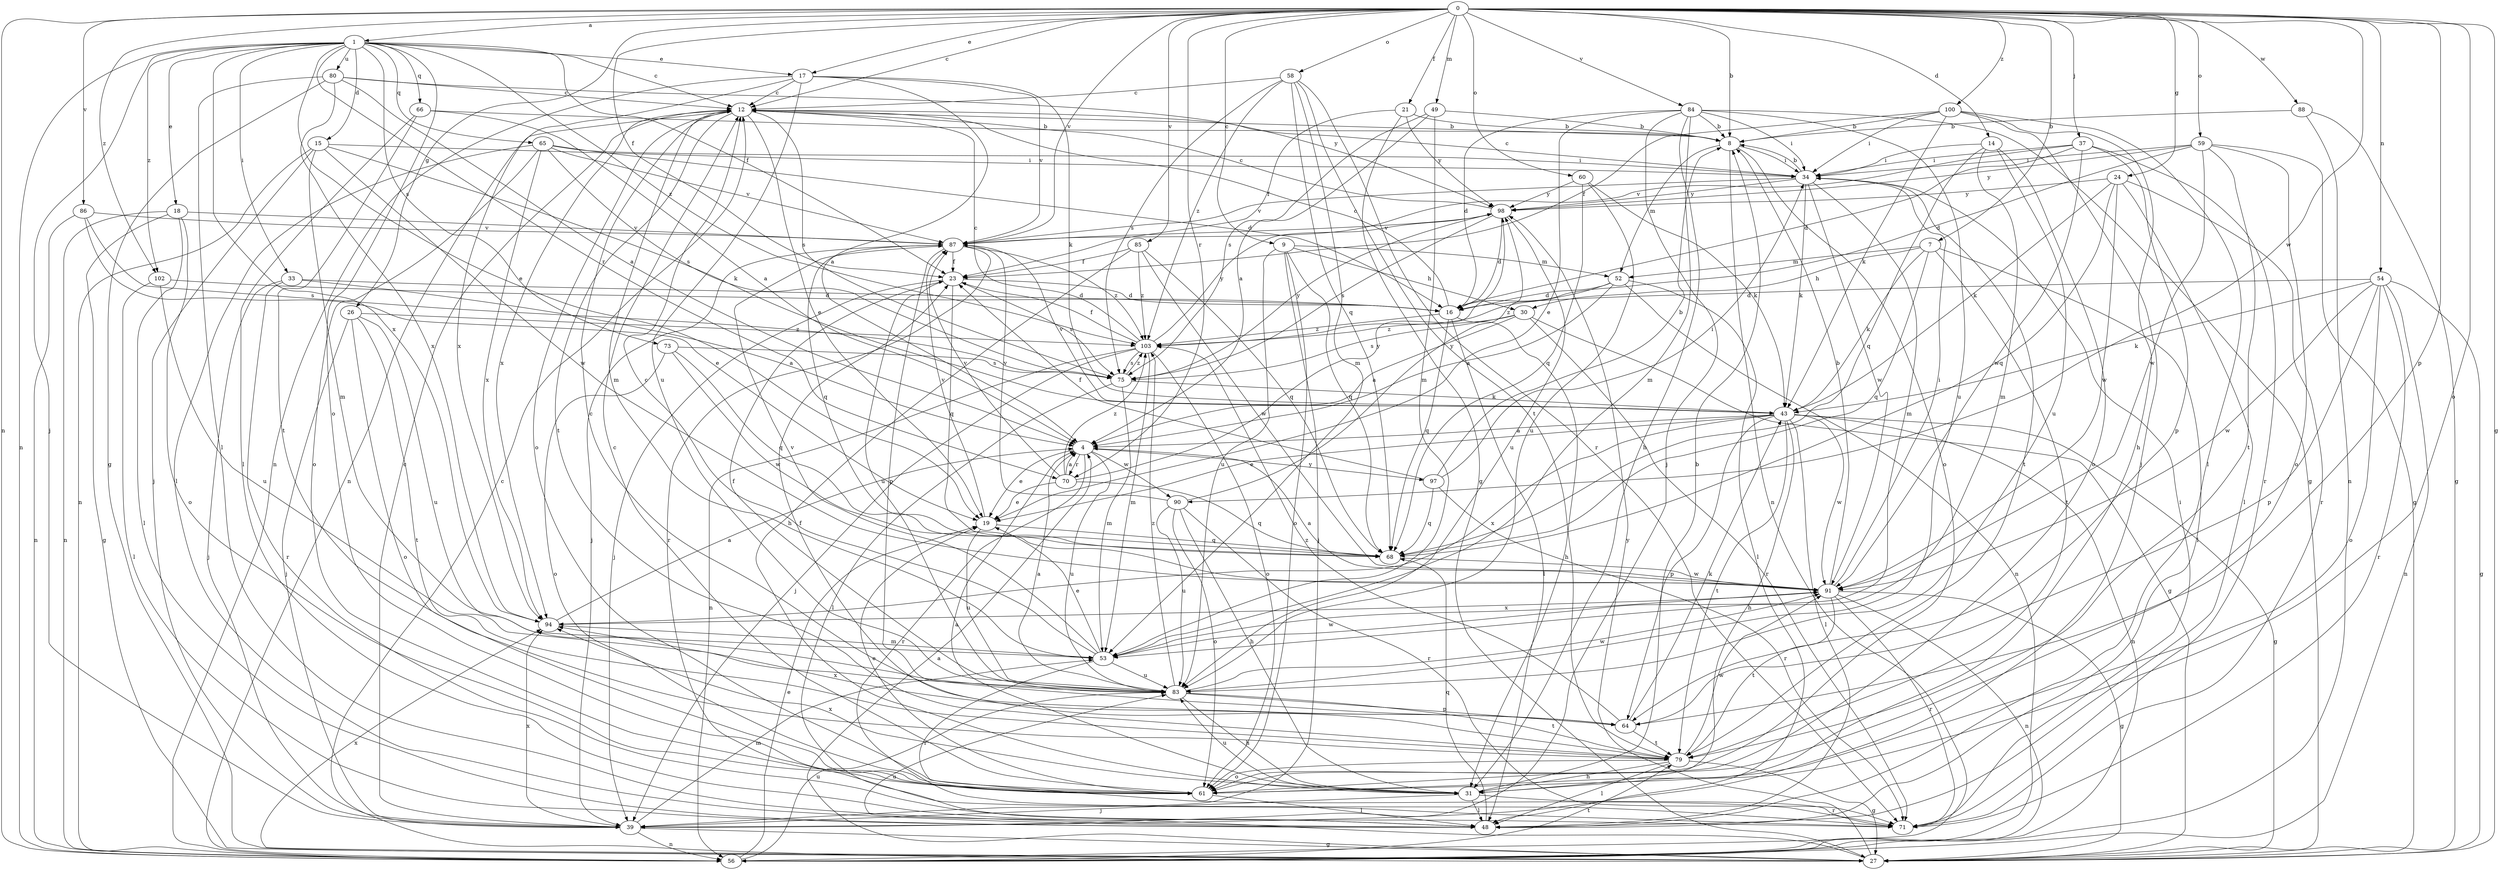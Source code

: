 strict digraph  {
0;
1;
4;
7;
8;
9;
12;
14;
15;
16;
17;
18;
19;
21;
23;
24;
26;
27;
30;
31;
33;
34;
37;
39;
43;
48;
49;
52;
53;
54;
56;
58;
59;
60;
61;
64;
65;
66;
68;
70;
71;
73;
75;
79;
80;
83;
84;
85;
86;
87;
88;
90;
91;
94;
97;
98;
100;
102;
103;
0 -> 1  [label=a];
0 -> 7  [label=b];
0 -> 8  [label=b];
0 -> 9  [label=c];
0 -> 12  [label=c];
0 -> 14  [label=d];
0 -> 17  [label=e];
0 -> 21  [label=f];
0 -> 23  [label=f];
0 -> 24  [label=g];
0 -> 26  [label=g];
0 -> 27  [label=g];
0 -> 37  [label=j];
0 -> 49  [label=m];
0 -> 54  [label=n];
0 -> 56  [label=n];
0 -> 58  [label=o];
0 -> 59  [label=o];
0 -> 60  [label=o];
0 -> 61  [label=o];
0 -> 64  [label=p];
0 -> 70  [label=r];
0 -> 84  [label=v];
0 -> 85  [label=v];
0 -> 86  [label=v];
0 -> 87  [label=v];
0 -> 88  [label=w];
0 -> 90  [label=w];
0 -> 100  [label=z];
0 -> 102  [label=z];
1 -> 12  [label=c];
1 -> 15  [label=d];
1 -> 17  [label=e];
1 -> 18  [label=e];
1 -> 19  [label=e];
1 -> 23  [label=f];
1 -> 33  [label=i];
1 -> 39  [label=j];
1 -> 56  [label=n];
1 -> 61  [label=o];
1 -> 65  [label=q];
1 -> 66  [label=q];
1 -> 70  [label=r];
1 -> 73  [label=s];
1 -> 80  [label=u];
1 -> 94  [label=x];
1 -> 102  [label=z];
1 -> 103  [label=z];
4 -> 19  [label=e];
4 -> 70  [label=r];
4 -> 71  [label=r];
4 -> 83  [label=u];
4 -> 90  [label=w];
4 -> 97  [label=y];
7 -> 30  [label=h];
7 -> 43  [label=k];
7 -> 48  [label=l];
7 -> 52  [label=m];
7 -> 68  [label=q];
7 -> 79  [label=t];
8 -> 34  [label=i];
8 -> 52  [label=m];
8 -> 56  [label=n];
8 -> 61  [label=o];
9 -> 30  [label=h];
9 -> 39  [label=j];
9 -> 52  [label=m];
9 -> 61  [label=o];
9 -> 68  [label=q];
9 -> 83  [label=u];
12 -> 8  [label=b];
12 -> 19  [label=e];
12 -> 53  [label=m];
12 -> 56  [label=n];
12 -> 61  [label=o];
12 -> 75  [label=s];
12 -> 79  [label=t];
12 -> 94  [label=x];
14 -> 34  [label=i];
14 -> 53  [label=m];
14 -> 61  [label=o];
14 -> 68  [label=q];
14 -> 83  [label=u];
15 -> 34  [label=i];
15 -> 39  [label=j];
15 -> 43  [label=k];
15 -> 53  [label=m];
15 -> 56  [label=n];
15 -> 91  [label=w];
16 -> 12  [label=c];
16 -> 31  [label=h];
16 -> 48  [label=l];
16 -> 68  [label=q];
16 -> 103  [label=z];
17 -> 4  [label=a];
17 -> 12  [label=c];
17 -> 43  [label=k];
17 -> 56  [label=n];
17 -> 83  [label=u];
17 -> 87  [label=v];
17 -> 94  [label=x];
18 -> 27  [label=g];
18 -> 48  [label=l];
18 -> 56  [label=n];
18 -> 61  [label=o];
18 -> 87  [label=v];
19 -> 68  [label=q];
19 -> 83  [label=u];
19 -> 87  [label=v];
21 -> 8  [label=b];
21 -> 23  [label=f];
21 -> 27  [label=g];
21 -> 98  [label=y];
23 -> 16  [label=d];
23 -> 39  [label=j];
23 -> 68  [label=q];
23 -> 75  [label=s];
23 -> 83  [label=u];
24 -> 43  [label=k];
24 -> 48  [label=l];
24 -> 68  [label=q];
24 -> 71  [label=r];
24 -> 91  [label=w];
24 -> 98  [label=y];
26 -> 39  [label=j];
26 -> 61  [label=o];
26 -> 79  [label=t];
26 -> 83  [label=u];
26 -> 103  [label=z];
27 -> 4  [label=a];
27 -> 12  [label=c];
27 -> 83  [label=u];
27 -> 94  [label=x];
27 -> 98  [label=y];
30 -> 4  [label=a];
30 -> 27  [label=g];
30 -> 71  [label=r];
30 -> 75  [label=s];
30 -> 103  [label=z];
31 -> 4  [label=a];
31 -> 8  [label=b];
31 -> 39  [label=j];
31 -> 48  [label=l];
31 -> 71  [label=r];
31 -> 83  [label=u];
31 -> 94  [label=x];
33 -> 4  [label=a];
33 -> 16  [label=d];
33 -> 39  [label=j];
33 -> 71  [label=r];
34 -> 8  [label=b];
34 -> 12  [label=c];
34 -> 43  [label=k];
34 -> 53  [label=m];
34 -> 79  [label=t];
34 -> 87  [label=v];
34 -> 91  [label=w];
34 -> 98  [label=y];
37 -> 16  [label=d];
37 -> 34  [label=i];
37 -> 64  [label=p];
37 -> 71  [label=r];
37 -> 87  [label=v];
37 -> 91  [label=w];
39 -> 12  [label=c];
39 -> 27  [label=g];
39 -> 53  [label=m];
39 -> 56  [label=n];
39 -> 94  [label=x];
43 -> 4  [label=a];
43 -> 19  [label=e];
43 -> 27  [label=g];
43 -> 31  [label=h];
43 -> 48  [label=l];
43 -> 56  [label=n];
43 -> 64  [label=p];
43 -> 79  [label=t];
43 -> 87  [label=v];
43 -> 91  [label=w];
43 -> 94  [label=x];
48 -> 68  [label=q];
49 -> 4  [label=a];
49 -> 8  [label=b];
49 -> 53  [label=m];
49 -> 75  [label=s];
52 -> 4  [label=a];
52 -> 16  [label=d];
52 -> 48  [label=l];
52 -> 56  [label=n];
52 -> 103  [label=z];
53 -> 12  [label=c];
53 -> 19  [label=e];
53 -> 71  [label=r];
53 -> 83  [label=u];
53 -> 87  [label=v];
53 -> 91  [label=w];
54 -> 16  [label=d];
54 -> 27  [label=g];
54 -> 43  [label=k];
54 -> 56  [label=n];
54 -> 61  [label=o];
54 -> 64  [label=p];
54 -> 71  [label=r];
54 -> 91  [label=w];
56 -> 19  [label=e];
56 -> 79  [label=t];
56 -> 83  [label=u];
58 -> 12  [label=c];
58 -> 53  [label=m];
58 -> 68  [label=q];
58 -> 71  [label=r];
58 -> 75  [label=s];
58 -> 79  [label=t];
58 -> 103  [label=z];
59 -> 16  [label=d];
59 -> 27  [label=g];
59 -> 34  [label=i];
59 -> 61  [label=o];
59 -> 79  [label=t];
59 -> 91  [label=w];
59 -> 98  [label=y];
60 -> 43  [label=k];
60 -> 68  [label=q];
60 -> 83  [label=u];
60 -> 98  [label=y];
61 -> 12  [label=c];
61 -> 19  [label=e];
61 -> 48  [label=l];
64 -> 12  [label=c];
64 -> 43  [label=k];
64 -> 79  [label=t];
64 -> 94  [label=x];
64 -> 103  [label=z];
65 -> 16  [label=d];
65 -> 34  [label=i];
65 -> 48  [label=l];
65 -> 61  [label=o];
65 -> 75  [label=s];
65 -> 87  [label=v];
65 -> 94  [label=x];
66 -> 4  [label=a];
66 -> 8  [label=b];
66 -> 48  [label=l];
66 -> 79  [label=t];
68 -> 91  [label=w];
70 -> 4  [label=a];
70 -> 19  [label=e];
70 -> 68  [label=q];
70 -> 87  [label=v];
70 -> 98  [label=y];
70 -> 103  [label=z];
71 -> 34  [label=i];
73 -> 61  [label=o];
73 -> 68  [label=q];
73 -> 75  [label=s];
73 -> 91  [label=w];
75 -> 43  [label=k];
75 -> 48  [label=l];
75 -> 53  [label=m];
75 -> 98  [label=y];
75 -> 103  [label=z];
79 -> 23  [label=f];
79 -> 27  [label=g];
79 -> 31  [label=h];
79 -> 48  [label=l];
79 -> 61  [label=o];
79 -> 91  [label=w];
80 -> 4  [label=a];
80 -> 12  [label=c];
80 -> 27  [label=g];
80 -> 48  [label=l];
80 -> 94  [label=x];
80 -> 98  [label=y];
83 -> 4  [label=a];
83 -> 23  [label=f];
83 -> 31  [label=h];
83 -> 64  [label=p];
83 -> 79  [label=t];
83 -> 91  [label=w];
83 -> 103  [label=z];
84 -> 8  [label=b];
84 -> 16  [label=d];
84 -> 19  [label=e];
84 -> 27  [label=g];
84 -> 31  [label=h];
84 -> 34  [label=i];
84 -> 39  [label=j];
84 -> 53  [label=m];
84 -> 83  [label=u];
85 -> 23  [label=f];
85 -> 31  [label=h];
85 -> 68  [label=q];
85 -> 91  [label=w];
85 -> 103  [label=z];
86 -> 19  [label=e];
86 -> 56  [label=n];
86 -> 75  [label=s];
86 -> 87  [label=v];
87 -> 23  [label=f];
87 -> 39  [label=j];
87 -> 64  [label=p];
87 -> 68  [label=q];
87 -> 71  [label=r];
87 -> 103  [label=z];
88 -> 8  [label=b];
88 -> 27  [label=g];
88 -> 56  [label=n];
90 -> 31  [label=h];
90 -> 61  [label=o];
90 -> 71  [label=r];
90 -> 83  [label=u];
90 -> 87  [label=v];
90 -> 98  [label=y];
91 -> 4  [label=a];
91 -> 8  [label=b];
91 -> 27  [label=g];
91 -> 34  [label=i];
91 -> 56  [label=n];
91 -> 71  [label=r];
91 -> 79  [label=t];
91 -> 94  [label=x];
94 -> 4  [label=a];
94 -> 53  [label=m];
97 -> 8  [label=b];
97 -> 23  [label=f];
97 -> 34  [label=i];
97 -> 68  [label=q];
97 -> 71  [label=r];
98 -> 12  [label=c];
98 -> 16  [label=d];
98 -> 75  [label=s];
98 -> 83  [label=u];
98 -> 87  [label=v];
100 -> 8  [label=b];
100 -> 23  [label=f];
100 -> 31  [label=h];
100 -> 34  [label=i];
100 -> 39  [label=j];
100 -> 43  [label=k];
100 -> 48  [label=l];
102 -> 16  [label=d];
102 -> 48  [label=l];
102 -> 83  [label=u];
103 -> 12  [label=c];
103 -> 23  [label=f];
103 -> 39  [label=j];
103 -> 53  [label=m];
103 -> 56  [label=n];
103 -> 61  [label=o];
103 -> 75  [label=s];
103 -> 98  [label=y];
}
